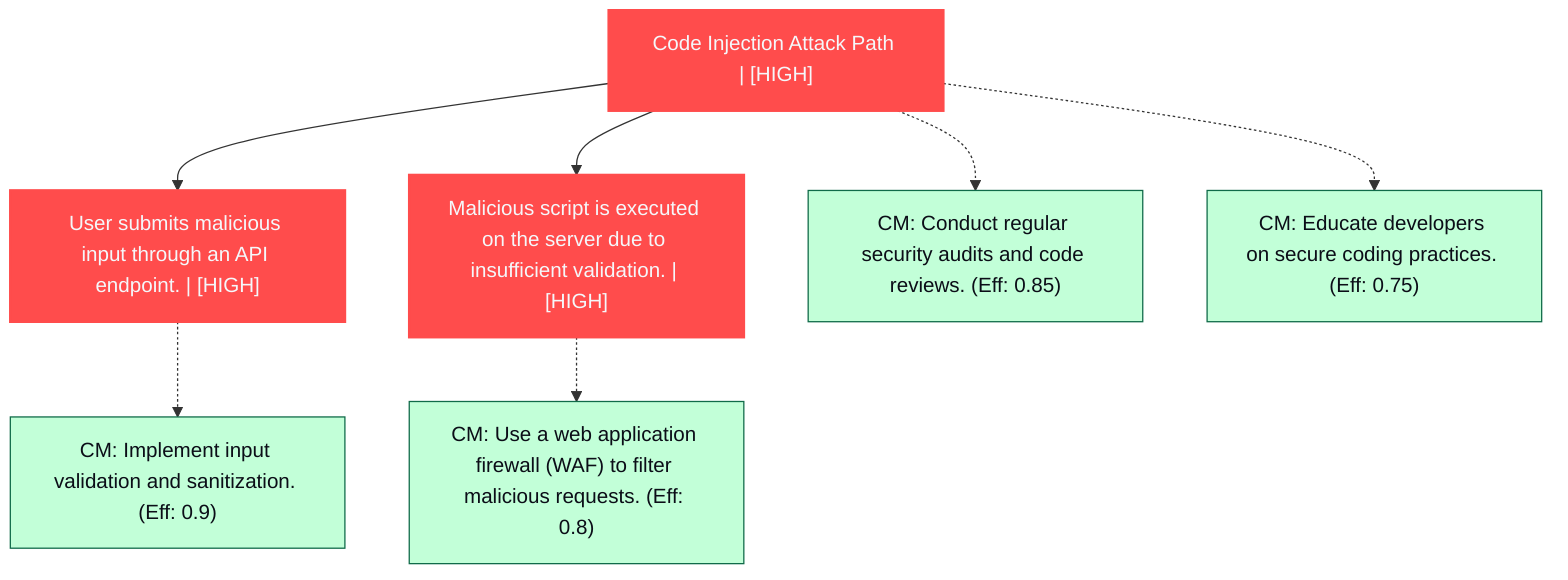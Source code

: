graph TB
  node_01K64KYBSP9A3A39THJ2CKC44N["Code Injection Attack Path | [HIGH]"]:::highRisk
  node_01K64KYBSP9A3A39THJ2CKC44N-1["User submits malicious input through an API endpoint. | [HIGH]"]:::highRisk
  node_01K64KYBSP9A3A39THJ2CKC44N-1_cm_0["CM: Implement input validation and sanitization. (Eff: 0.9)"]:::countermeasure
  node_01K64KYBSP9A3A39THJ2CKC44N-2["Malicious script is executed on the server due to insufficient validation. | [HIGH]"]:::highRisk
  node_01K64KYBSP9A3A39THJ2CKC44N-2_cm_0["CM: Use a web application firewall (WAF) to filter malicious requests. (Eff: 0.8)"]:::countermeasure
  node_01K64KYBSP9A3A39THJ2CKC44N_cm_0["CM: Conduct regular security audits and code reviews. (Eff: 0.85)"]:::countermeasure
  node_01K64KYBSP9A3A39THJ2CKC44N_cm_1["CM: Educate developers on secure coding practices. (Eff: 0.75)"]:::countermeasure

  node_01K64KYBSP9A3A39THJ2CKC44N --> node_01K64KYBSP9A3A39THJ2CKC44N-1
  node_01K64KYBSP9A3A39THJ2CKC44N-1 -.-> node_01K64KYBSP9A3A39THJ2CKC44N-1_cm_0
  node_01K64KYBSP9A3A39THJ2CKC44N --> node_01K64KYBSP9A3A39THJ2CKC44N-2
  node_01K64KYBSP9A3A39THJ2CKC44N-2 -.-> node_01K64KYBSP9A3A39THJ2CKC44N-2_cm_0
  node_01K64KYBSP9A3A39THJ2CKC44N -.-> node_01K64KYBSP9A3A39THJ2CKC44N_cm_0
  node_01K64KYBSP9A3A39THJ2CKC44N -.-> node_01K64KYBSP9A3A39THJ2CKC44N_cm_1

  classDef andNode fill:#FF4C4C,stroke:#FF4C4C,stroke-width:2px,color:#F5F7FA
  classDef orNode fill:#36FF8F,stroke:#36FF8F,stroke-width:2px,color:#0B0D17
  classDef leafNode fill:#29ABE2,stroke:#29ABE2,stroke-width:2px,color:#F5F7FA
  classDef highRisk fill:#FF4C4C,color:#F5F7FA,stroke:#FF4C4C,stroke-width:2px
  classDef mediumRisk fill:#FFD300,stroke:#FFD300,stroke-width:1px,color:#0B0D17
  classDef lowRisk fill:#FFF2B3,stroke:#FFF2B3,stroke-width:1px,color:#0B0D17
  classDef countermeasure fill:#C2FFD8,stroke:#106B49,stroke-width:1px,color:#0B0D17
  classDef reference fill:#A259FF,stroke:#c3a4ff,stroke-width:1px,stroke-dasharray:3 3,color:#F5F7FA
  classDef mitreNode stroke-dasharray:5 5
  classDef note fill:#ffffcc,stroke:#ffcc00,stroke-width:2px,stroke-dasharray:5 5